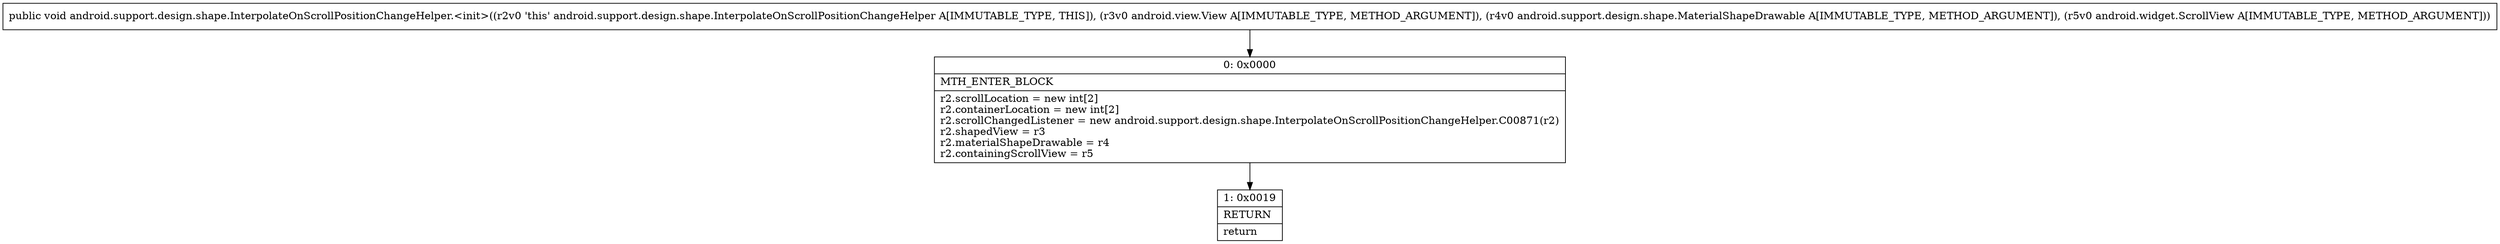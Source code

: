digraph "CFG forandroid.support.design.shape.InterpolateOnScrollPositionChangeHelper.\<init\>(Landroid\/view\/View;Landroid\/support\/design\/shape\/MaterialShapeDrawable;Landroid\/widget\/ScrollView;)V" {
Node_0 [shape=record,label="{0\:\ 0x0000|MTH_ENTER_BLOCK\l|r2.scrollLocation = new int[2]\lr2.containerLocation = new int[2]\lr2.scrollChangedListener = new android.support.design.shape.InterpolateOnScrollPositionChangeHelper.C00871(r2)\lr2.shapedView = r3\lr2.materialShapeDrawable = r4\lr2.containingScrollView = r5\l}"];
Node_1 [shape=record,label="{1\:\ 0x0019|RETURN\l|return\l}"];
MethodNode[shape=record,label="{public void android.support.design.shape.InterpolateOnScrollPositionChangeHelper.\<init\>((r2v0 'this' android.support.design.shape.InterpolateOnScrollPositionChangeHelper A[IMMUTABLE_TYPE, THIS]), (r3v0 android.view.View A[IMMUTABLE_TYPE, METHOD_ARGUMENT]), (r4v0 android.support.design.shape.MaterialShapeDrawable A[IMMUTABLE_TYPE, METHOD_ARGUMENT]), (r5v0 android.widget.ScrollView A[IMMUTABLE_TYPE, METHOD_ARGUMENT])) }"];
MethodNode -> Node_0;
Node_0 -> Node_1;
}

